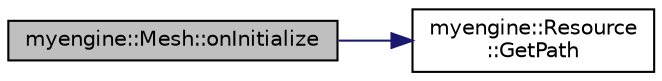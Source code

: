 digraph "myengine::Mesh::onInitialize"
{
 // LATEX_PDF_SIZE
  edge [fontname="Helvetica",fontsize="10",labelfontname="Helvetica",labelfontsize="10"];
  node [fontname="Helvetica",fontsize="10",shape=record];
  rankdir="LR";
  Node1 [label="myengine::Mesh::onInitialize",height=0.2,width=0.4,color="black", fillcolor="grey75", style="filled", fontcolor="black",tooltip="Initialises the Mesh."];
  Node1 -> Node2 [color="midnightblue",fontsize="10",style="solid",fontname="Helvetica"];
  Node2 [label="myengine::Resource\l::GetPath",height=0.2,width=0.4,color="black", fillcolor="white", style="filled",URL="$structmyengine_1_1_resource.html#a3e5a17a33814abb5d591f51d726c8bb2",tooltip=" "];
}

